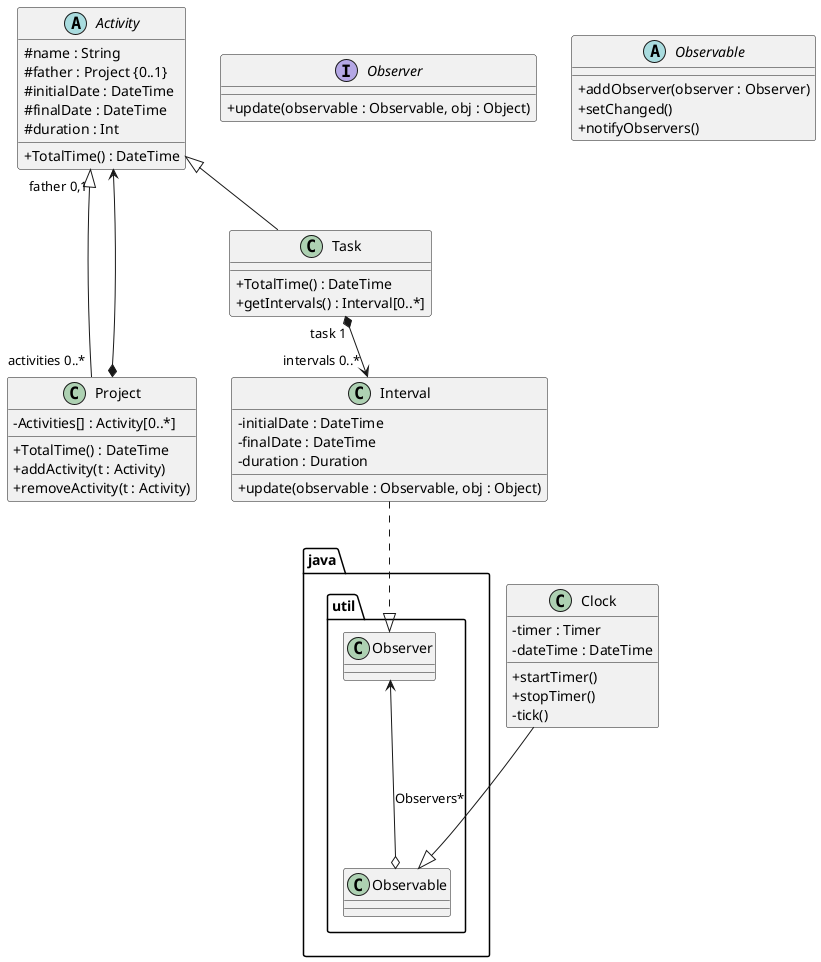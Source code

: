 @startuml
'https://plantuml.com/class-diagram

skinparam classAttributeIconSize 0

Project"activities 0..*"-up-|>"father 0,1"Activity
Task -up-|>Activity
Project*--->Activity
Task"task 1"*-->"intervals 0..*"Interval

package java.util{
Observable o--up->Observer : Observers*
}
Clock---|>Observable
Interval..|>Observer

Interface Observer{
    +update(observable : Observable, obj : Object)
}
Abstract Observable{
    +addObserver(observer : Observer)
    +setChanged()
    +notifyObservers()

}
class Project {
    -Activities[] : Activity[0..*]

    +TotalTime() : DateTime
    +addActivity(t : Activity)
    +removeActivity(t : Activity)
}
class Task{
    +TotalTime() : DateTime
    +getIntervals() : Interval[0..*]
}

abstract Activity{
    #name : String
    #father : Project {0..1}
    #initialDate : DateTime
    #finalDate : DateTime
    #duration : Int

    +TotalTime() : DateTime
}
class Interval{
    -initialDate : DateTime
    -finalDate : DateTime
    -duration : Duration

    +update(observable : Observable, obj : Object)
}
class Clock{
    -timer : Timer
    -dateTime : DateTime
    +startTimer()
    +stopTimer()
    -tick()
}


@enduml